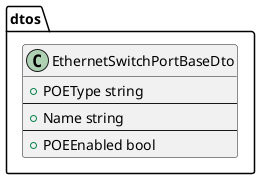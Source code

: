 @startuml EthernetSwitchPortBaseDto

package dtos {
    class EthernetSwitchPortBaseDto {
        +POEType string
        --
        +Name string
        --
        +POEEnabled bool
    }
}

@enduml
